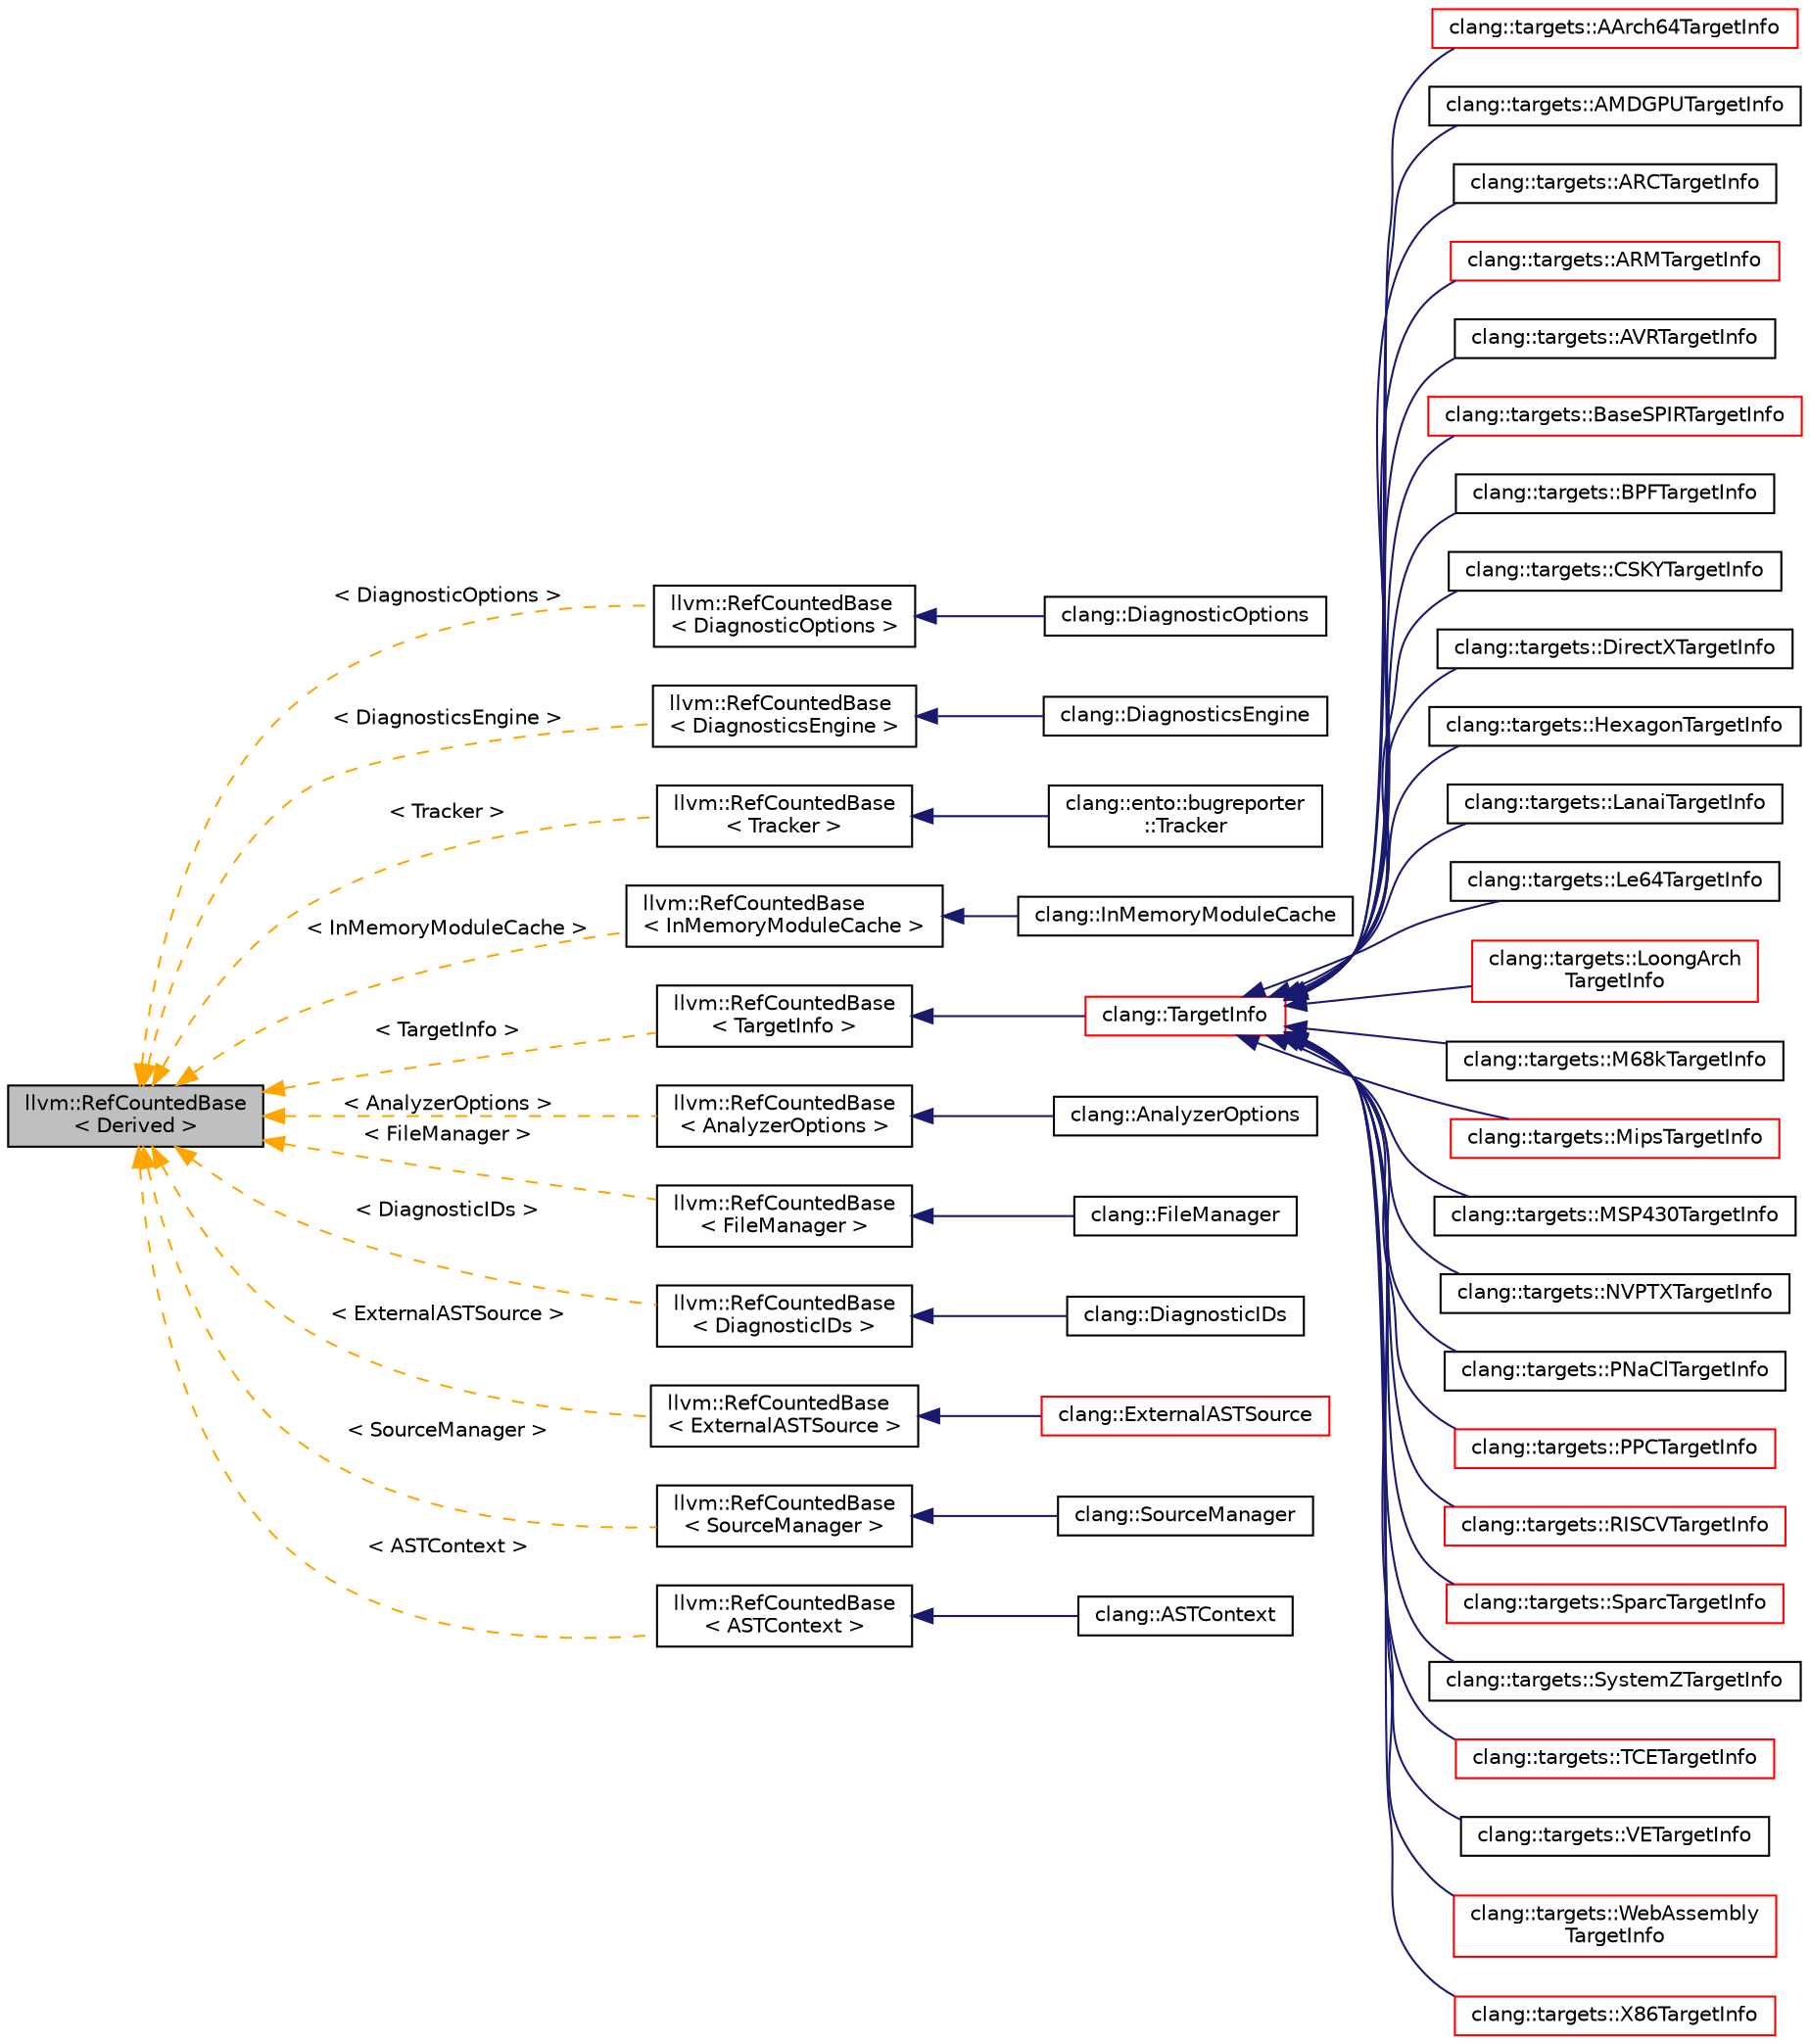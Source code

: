 digraph "llvm::RefCountedBase&lt; Derived &gt;"
{
 // LATEX_PDF_SIZE
  bgcolor="transparent";
  edge [fontname="Helvetica",fontsize="10",labelfontname="Helvetica",labelfontsize="10"];
  node [fontname="Helvetica",fontsize="10",shape=record];
  rankdir="LR";
  Node1 [label="llvm::RefCountedBase\l\< Derived \>",height=0.2,width=0.4,color="black", fillcolor="grey75", style="filled", fontcolor="black",tooltip=" "];
  Node1 -> Node2 [dir="back",color="orange",fontsize="10",style="dashed",label=" \< DiagnosticOptions \>" ,fontname="Helvetica"];
  Node2 [label="llvm::RefCountedBase\l\< DiagnosticOptions \>",height=0.2,width=0.4,color="black",URL="$classllvm_1_1RefCountedBase.html",tooltip=" "];
  Node2 -> Node3 [dir="back",color="midnightblue",fontsize="10",style="solid",fontname="Helvetica"];
  Node3 [label="clang::DiagnosticOptions",height=0.2,width=0.4,color="black",URL="$classclang_1_1DiagnosticOptions.html",tooltip="Options for controlling the compiler diagnostics engine."];
  Node1 -> Node4 [dir="back",color="orange",fontsize="10",style="dashed",label=" \< DiagnosticsEngine \>" ,fontname="Helvetica"];
  Node4 [label="llvm::RefCountedBase\l\< DiagnosticsEngine \>",height=0.2,width=0.4,color="black",URL="$classllvm_1_1RefCountedBase.html",tooltip=" "];
  Node4 -> Node5 [dir="back",color="midnightblue",fontsize="10",style="solid",fontname="Helvetica"];
  Node5 [label="clang::DiagnosticsEngine",height=0.2,width=0.4,color="black",URL="$classclang_1_1DiagnosticsEngine.html",tooltip="Concrete class used by the front-end to report problems and issues."];
  Node1 -> Node6 [dir="back",color="orange",fontsize="10",style="dashed",label=" \< Tracker \>" ,fontname="Helvetica"];
  Node6 [label="llvm::RefCountedBase\l\< Tracker \>",height=0.2,width=0.4,color="black",URL="$classllvm_1_1RefCountedBase.html",tooltip=" "];
  Node6 -> Node7 [dir="back",color="midnightblue",fontsize="10",style="solid",fontname="Helvetica"];
  Node7 [label="clang::ento::bugreporter\l::Tracker",height=0.2,width=0.4,color="black",URL="$classclang_1_1ento_1_1bugreporter_1_1Tracker.html",tooltip="A generalized component for tracking expressions, values, and stores."];
  Node1 -> Node8 [dir="back",color="orange",fontsize="10",style="dashed",label=" \< InMemoryModuleCache \>" ,fontname="Helvetica"];
  Node8 [label="llvm::RefCountedBase\l\< InMemoryModuleCache \>",height=0.2,width=0.4,color="black",URL="$classllvm_1_1RefCountedBase.html",tooltip=" "];
  Node8 -> Node9 [dir="back",color="midnightblue",fontsize="10",style="solid",fontname="Helvetica"];
  Node9 [label="clang::InMemoryModuleCache",height=0.2,width=0.4,color="black",URL="$classclang_1_1InMemoryModuleCache.html",tooltip="In-memory cache for modules."];
  Node1 -> Node10 [dir="back",color="orange",fontsize="10",style="dashed",label=" \< TargetInfo \>" ,fontname="Helvetica"];
  Node10 [label="llvm::RefCountedBase\l\< TargetInfo \>",height=0.2,width=0.4,color="black",URL="$classllvm_1_1RefCountedBase.html",tooltip=" "];
  Node10 -> Node11 [dir="back",color="midnightblue",fontsize="10",style="solid",fontname="Helvetica"];
  Node11 [label="clang::TargetInfo",height=0.2,width=0.4,color="red",URL="$classclang_1_1TargetInfo.html",tooltip="Exposes information about the current target."];
  Node11 -> Node12 [dir="back",color="midnightblue",fontsize="10",style="solid",fontname="Helvetica"];
  Node12 [label="clang::targets::AArch64TargetInfo",height=0.2,width=0.4,color="red",URL="$classclang_1_1targets_1_1AArch64TargetInfo.html",tooltip=" "];
  Node11 -> Node23 [dir="back",color="midnightblue",fontsize="10",style="solid",fontname="Helvetica"];
  Node23 [label="clang::targets::AMDGPUTargetInfo",height=0.2,width=0.4,color="black",URL="$classclang_1_1targets_1_1AMDGPUTargetInfo.html",tooltip=" "];
  Node11 -> Node24 [dir="back",color="midnightblue",fontsize="10",style="solid",fontname="Helvetica"];
  Node24 [label="clang::targets::ARCTargetInfo",height=0.2,width=0.4,color="black",URL="$classclang_1_1targets_1_1ARCTargetInfo.html",tooltip=" "];
  Node11 -> Node25 [dir="back",color="midnightblue",fontsize="10",style="solid",fontname="Helvetica"];
  Node25 [label="clang::targets::ARMTargetInfo",height=0.2,width=0.4,color="red",URL="$classclang_1_1targets_1_1ARMTargetInfo.html",tooltip=" "];
  Node11 -> Node38 [dir="back",color="midnightblue",fontsize="10",style="solid",fontname="Helvetica"];
  Node38 [label="clang::targets::AVRTargetInfo",height=0.2,width=0.4,color="black",URL="$classclang_1_1targets_1_1AVRTargetInfo.html",tooltip=" "];
  Node11 -> Node39 [dir="back",color="midnightblue",fontsize="10",style="solid",fontname="Helvetica"];
  Node39 [label="clang::targets::BaseSPIRTargetInfo",height=0.2,width=0.4,color="red",URL="$classclang_1_1targets_1_1BaseSPIRTargetInfo.html",tooltip=" "];
  Node11 -> Node46 [dir="back",color="midnightblue",fontsize="10",style="solid",fontname="Helvetica"];
  Node46 [label="clang::targets::BPFTargetInfo",height=0.2,width=0.4,color="black",URL="$classclang_1_1targets_1_1BPFTargetInfo.html",tooltip=" "];
  Node11 -> Node47 [dir="back",color="midnightblue",fontsize="10",style="solid",fontname="Helvetica"];
  Node47 [label="clang::targets::CSKYTargetInfo",height=0.2,width=0.4,color="black",URL="$classclang_1_1targets_1_1CSKYTargetInfo.html",tooltip=" "];
  Node11 -> Node48 [dir="back",color="midnightblue",fontsize="10",style="solid",fontname="Helvetica"];
  Node48 [label="clang::targets::DirectXTargetInfo",height=0.2,width=0.4,color="black",URL="$classclang_1_1targets_1_1DirectXTargetInfo.html",tooltip=" "];
  Node11 -> Node49 [dir="back",color="midnightblue",fontsize="10",style="solid",fontname="Helvetica"];
  Node49 [label="clang::targets::HexagonTargetInfo",height=0.2,width=0.4,color="black",URL="$classclang_1_1targets_1_1HexagonTargetInfo.html",tooltip=" "];
  Node11 -> Node50 [dir="back",color="midnightblue",fontsize="10",style="solid",fontname="Helvetica"];
  Node50 [label="clang::targets::LanaiTargetInfo",height=0.2,width=0.4,color="black",URL="$classclang_1_1targets_1_1LanaiTargetInfo.html",tooltip=" "];
  Node11 -> Node51 [dir="back",color="midnightblue",fontsize="10",style="solid",fontname="Helvetica"];
  Node51 [label="clang::targets::Le64TargetInfo",height=0.2,width=0.4,color="black",URL="$classclang_1_1targets_1_1Le64TargetInfo.html",tooltip=" "];
  Node11 -> Node52 [dir="back",color="midnightblue",fontsize="10",style="solid",fontname="Helvetica"];
  Node52 [label="clang::targets::LoongArch\lTargetInfo",height=0.2,width=0.4,color="red",URL="$classclang_1_1targets_1_1LoongArchTargetInfo.html",tooltip=" "];
  Node11 -> Node55 [dir="back",color="midnightblue",fontsize="10",style="solid",fontname="Helvetica"];
  Node55 [label="clang::targets::M68kTargetInfo",height=0.2,width=0.4,color="black",URL="$classclang_1_1targets_1_1M68kTargetInfo.html",tooltip=" "];
  Node11 -> Node56 [dir="back",color="midnightblue",fontsize="10",style="solid",fontname="Helvetica"];
  Node56 [label="clang::targets::MipsTargetInfo",height=0.2,width=0.4,color="red",URL="$classclang_1_1targets_1_1MipsTargetInfo.html",tooltip=" "];
  Node11 -> Node58 [dir="back",color="midnightblue",fontsize="10",style="solid",fontname="Helvetica"];
  Node58 [label="clang::targets::MSP430TargetInfo",height=0.2,width=0.4,color="black",URL="$classclang_1_1targets_1_1MSP430TargetInfo.html",tooltip=" "];
  Node11 -> Node59 [dir="back",color="midnightblue",fontsize="10",style="solid",fontname="Helvetica"];
  Node59 [label="clang::targets::NVPTXTargetInfo",height=0.2,width=0.4,color="black",URL="$classclang_1_1targets_1_1NVPTXTargetInfo.html",tooltip=" "];
  Node11 -> Node60 [dir="back",color="midnightblue",fontsize="10",style="solid",fontname="Helvetica"];
  Node60 [label="clang::targets::PNaClTargetInfo",height=0.2,width=0.4,color="black",URL="$classclang_1_1targets_1_1PNaClTargetInfo.html",tooltip=" "];
  Node11 -> Node61 [dir="back",color="midnightblue",fontsize="10",style="solid",fontname="Helvetica"];
  Node61 [label="clang::targets::PPCTargetInfo",height=0.2,width=0.4,color="red",URL="$classclang_1_1targets_1_1PPCTargetInfo.html",tooltip=" "];
  Node11 -> Node74 [dir="back",color="midnightblue",fontsize="10",style="solid",fontname="Helvetica"];
  Node74 [label="clang::targets::RISCVTargetInfo",height=0.2,width=0.4,color="red",URL="$classclang_1_1targets_1_1RISCVTargetInfo.html",tooltip=" "];
  Node11 -> Node77 [dir="back",color="midnightblue",fontsize="10",style="solid",fontname="Helvetica"];
  Node77 [label="clang::targets::SparcTargetInfo",height=0.2,width=0.4,color="red",URL="$classclang_1_1targets_1_1SparcTargetInfo.html",tooltip=" "];
  Node11 -> Node81 [dir="back",color="midnightblue",fontsize="10",style="solid",fontname="Helvetica"];
  Node81 [label="clang::targets::SystemZTargetInfo",height=0.2,width=0.4,color="black",URL="$classclang_1_1targets_1_1SystemZTargetInfo.html",tooltip=" "];
  Node11 -> Node82 [dir="back",color="midnightblue",fontsize="10",style="solid",fontname="Helvetica"];
  Node82 [label="clang::targets::TCETargetInfo",height=0.2,width=0.4,color="red",URL="$classclang_1_1targets_1_1TCETargetInfo.html",tooltip=" "];
  Node11 -> Node84 [dir="back",color="midnightblue",fontsize="10",style="solid",fontname="Helvetica"];
  Node84 [label="clang::targets::VETargetInfo",height=0.2,width=0.4,color="black",URL="$classclang_1_1targets_1_1VETargetInfo.html",tooltip=" "];
  Node11 -> Node85 [dir="back",color="midnightblue",fontsize="10",style="solid",fontname="Helvetica"];
  Node85 [label="clang::targets::WebAssembly\lTargetInfo",height=0.2,width=0.4,color="red",URL="$classclang_1_1targets_1_1WebAssemblyTargetInfo.html",tooltip=" "];
  Node11 -> Node88 [dir="back",color="midnightblue",fontsize="10",style="solid",fontname="Helvetica"];
  Node88 [label="clang::targets::X86TargetInfo",height=0.2,width=0.4,color="red",URL="$classclang_1_1targets_1_1X86TargetInfo.html",tooltip=" "];
  Node1 -> Node122 [dir="back",color="orange",fontsize="10",style="dashed",label=" \< AnalyzerOptions \>" ,fontname="Helvetica"];
  Node122 [label="llvm::RefCountedBase\l\< AnalyzerOptions \>",height=0.2,width=0.4,color="black",URL="$classllvm_1_1RefCountedBase.html",tooltip=" "];
  Node122 -> Node123 [dir="back",color="midnightblue",fontsize="10",style="solid",fontname="Helvetica"];
  Node123 [label="clang::AnalyzerOptions",height=0.2,width=0.4,color="black",URL="$classclang_1_1AnalyzerOptions.html",tooltip="Stores options for the analyzer from the command line."];
  Node1 -> Node124 [dir="back",color="orange",fontsize="10",style="dashed",label=" \< FileManager \>" ,fontname="Helvetica"];
  Node124 [label="llvm::RefCountedBase\l\< FileManager \>",height=0.2,width=0.4,color="black",URL="$classllvm_1_1RefCountedBase.html",tooltip=" "];
  Node124 -> Node125 [dir="back",color="midnightblue",fontsize="10",style="solid",fontname="Helvetica"];
  Node125 [label="clang::FileManager",height=0.2,width=0.4,color="black",URL="$classclang_1_1FileManager.html",tooltip="Implements support for file system lookup, file system caching, and directory search management."];
  Node1 -> Node126 [dir="back",color="orange",fontsize="10",style="dashed",label=" \< DiagnosticIDs \>" ,fontname="Helvetica"];
  Node126 [label="llvm::RefCountedBase\l\< DiagnosticIDs \>",height=0.2,width=0.4,color="black",URL="$classllvm_1_1RefCountedBase.html",tooltip=" "];
  Node126 -> Node127 [dir="back",color="midnightblue",fontsize="10",style="solid",fontname="Helvetica"];
  Node127 [label="clang::DiagnosticIDs",height=0.2,width=0.4,color="black",URL="$classclang_1_1DiagnosticIDs.html",tooltip="Used for handling and querying diagnostic IDs."];
  Node1 -> Node128 [dir="back",color="orange",fontsize="10",style="dashed",label=" \< ExternalASTSource \>" ,fontname="Helvetica"];
  Node128 [label="llvm::RefCountedBase\l\< ExternalASTSource \>",height=0.2,width=0.4,color="black",URL="$classllvm_1_1RefCountedBase.html",tooltip=" "];
  Node128 -> Node129 [dir="back",color="midnightblue",fontsize="10",style="solid",fontname="Helvetica"];
  Node129 [label="clang::ExternalASTSource",height=0.2,width=0.4,color="red",URL="$classclang_1_1ExternalASTSource.html",tooltip="Abstract interface for external sources of AST nodes."];
  Node1 -> Node136 [dir="back",color="orange",fontsize="10",style="dashed",label=" \< SourceManager \>" ,fontname="Helvetica"];
  Node136 [label="llvm::RefCountedBase\l\< SourceManager \>",height=0.2,width=0.4,color="black",URL="$classllvm_1_1RefCountedBase.html",tooltip=" "];
  Node136 -> Node137 [dir="back",color="midnightblue",fontsize="10",style="solid",fontname="Helvetica"];
  Node137 [label="clang::SourceManager",height=0.2,width=0.4,color="black",URL="$classclang_1_1SourceManager.html",tooltip="This class handles loading and caching of source files into memory."];
  Node1 -> Node138 [dir="back",color="orange",fontsize="10",style="dashed",label=" \< ASTContext \>" ,fontname="Helvetica"];
  Node138 [label="llvm::RefCountedBase\l\< ASTContext \>",height=0.2,width=0.4,color="black",URL="$classllvm_1_1RefCountedBase.html",tooltip=" "];
  Node138 -> Node139 [dir="back",color="midnightblue",fontsize="10",style="solid",fontname="Helvetica"];
  Node139 [label="clang::ASTContext",height=0.2,width=0.4,color="black",URL="$classclang_1_1ASTContext.html",tooltip="Holds long-lived AST nodes (such as types and decls) that can be referred to throughout the semantic ..."];
}

